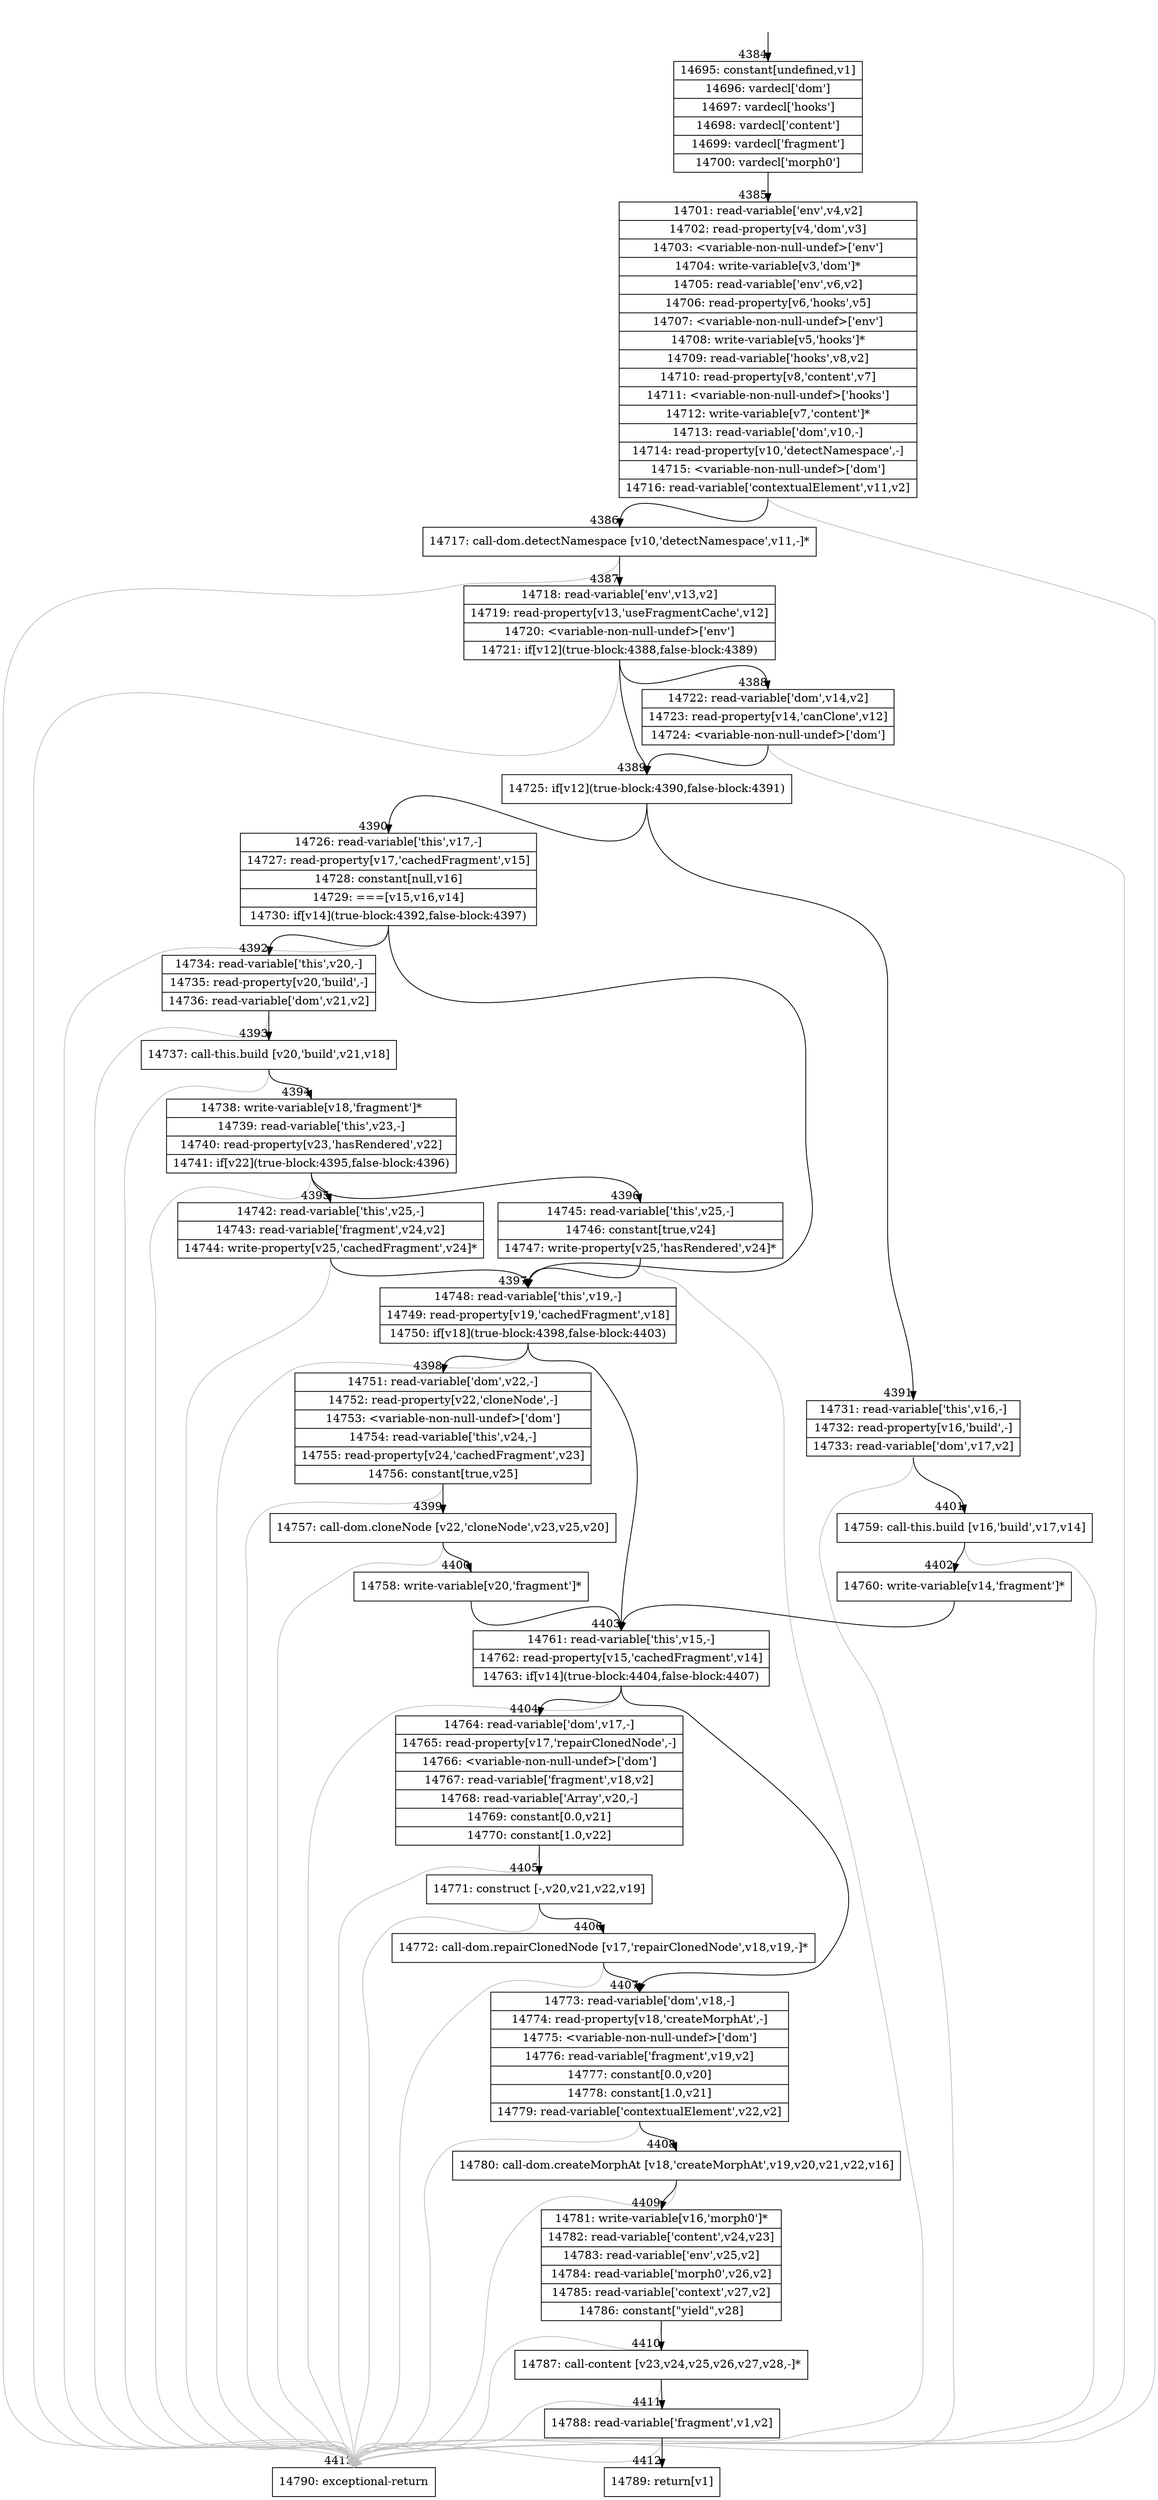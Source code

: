 digraph {
rankdir="TD"
BB_entry357[shape=none,label=""];
BB_entry357 -> BB4384 [tailport=s, headport=n, headlabel="    4384"]
BB4384 [shape=record label="{14695: constant[undefined,v1]|14696: vardecl['dom']|14697: vardecl['hooks']|14698: vardecl['content']|14699: vardecl['fragment']|14700: vardecl['morph0']}" ] 
BB4384 -> BB4385 [tailport=s, headport=n, headlabel="      4385"]
BB4385 [shape=record label="{14701: read-variable['env',v4,v2]|14702: read-property[v4,'dom',v3]|14703: \<variable-non-null-undef\>['env']|14704: write-variable[v3,'dom']*|14705: read-variable['env',v6,v2]|14706: read-property[v6,'hooks',v5]|14707: \<variable-non-null-undef\>['env']|14708: write-variable[v5,'hooks']*|14709: read-variable['hooks',v8,v2]|14710: read-property[v8,'content',v7]|14711: \<variable-non-null-undef\>['hooks']|14712: write-variable[v7,'content']*|14713: read-variable['dom',v10,-]|14714: read-property[v10,'detectNamespace',-]|14715: \<variable-non-null-undef\>['dom']|14716: read-variable['contextualElement',v11,v2]}" ] 
BB4385 -> BB4386 [tailport=s, headport=n, headlabel="      4386"]
BB4385 -> BB4413 [tailport=s, headport=n, color=gray, headlabel="      4413"]
BB4386 [shape=record label="{14717: call-dom.detectNamespace [v10,'detectNamespace',v11,-]*}" ] 
BB4386 -> BB4387 [tailport=s, headport=n, headlabel="      4387"]
BB4386 -> BB4413 [tailport=s, headport=n, color=gray]
BB4387 [shape=record label="{14718: read-variable['env',v13,v2]|14719: read-property[v13,'useFragmentCache',v12]|14720: \<variable-non-null-undef\>['env']|14721: if[v12](true-block:4388,false-block:4389)}" ] 
BB4387 -> BB4389 [tailport=s, headport=n, headlabel="      4389"]
BB4387 -> BB4388 [tailport=s, headport=n, headlabel="      4388"]
BB4387 -> BB4413 [tailport=s, headport=n, color=gray]
BB4388 [shape=record label="{14722: read-variable['dom',v14,v2]|14723: read-property[v14,'canClone',v12]|14724: \<variable-non-null-undef\>['dom']}" ] 
BB4388 -> BB4389 [tailport=s, headport=n]
BB4388 -> BB4413 [tailport=s, headport=n, color=gray]
BB4389 [shape=record label="{14725: if[v12](true-block:4390,false-block:4391)}" ] 
BB4389 -> BB4390 [tailport=s, headport=n, headlabel="      4390"]
BB4389 -> BB4391 [tailport=s, headport=n, headlabel="      4391"]
BB4390 [shape=record label="{14726: read-variable['this',v17,-]|14727: read-property[v17,'cachedFragment',v15]|14728: constant[null,v16]|14729: ===[v15,v16,v14]|14730: if[v14](true-block:4392,false-block:4397)}" ] 
BB4390 -> BB4392 [tailport=s, headport=n, headlabel="      4392"]
BB4390 -> BB4397 [tailport=s, headport=n, headlabel="      4397"]
BB4390 -> BB4413 [tailport=s, headport=n, color=gray]
BB4391 [shape=record label="{14731: read-variable['this',v16,-]|14732: read-property[v16,'build',-]|14733: read-variable['dom',v17,v2]}" ] 
BB4391 -> BB4401 [tailport=s, headport=n, headlabel="      4401"]
BB4391 -> BB4413 [tailport=s, headport=n, color=gray]
BB4392 [shape=record label="{14734: read-variable['this',v20,-]|14735: read-property[v20,'build',-]|14736: read-variable['dom',v21,v2]}" ] 
BB4392 -> BB4393 [tailport=s, headport=n, headlabel="      4393"]
BB4392 -> BB4413 [tailport=s, headport=n, color=gray]
BB4393 [shape=record label="{14737: call-this.build [v20,'build',v21,v18]}" ] 
BB4393 -> BB4394 [tailport=s, headport=n, headlabel="      4394"]
BB4393 -> BB4413 [tailport=s, headport=n, color=gray]
BB4394 [shape=record label="{14738: write-variable[v18,'fragment']*|14739: read-variable['this',v23,-]|14740: read-property[v23,'hasRendered',v22]|14741: if[v22](true-block:4395,false-block:4396)}" ] 
BB4394 -> BB4395 [tailport=s, headport=n, headlabel="      4395"]
BB4394 -> BB4396 [tailport=s, headport=n, headlabel="      4396"]
BB4394 -> BB4413 [tailport=s, headport=n, color=gray]
BB4395 [shape=record label="{14742: read-variable['this',v25,-]|14743: read-variable['fragment',v24,v2]|14744: write-property[v25,'cachedFragment',v24]*}" ] 
BB4395 -> BB4397 [tailport=s, headport=n]
BB4395 -> BB4413 [tailport=s, headport=n, color=gray]
BB4396 [shape=record label="{14745: read-variable['this',v25,-]|14746: constant[true,v24]|14747: write-property[v25,'hasRendered',v24]*}" ] 
BB4396 -> BB4397 [tailport=s, headport=n]
BB4396 -> BB4413 [tailport=s, headport=n, color=gray]
BB4397 [shape=record label="{14748: read-variable['this',v19,-]|14749: read-property[v19,'cachedFragment',v18]|14750: if[v18](true-block:4398,false-block:4403)}" ] 
BB4397 -> BB4398 [tailport=s, headport=n, headlabel="      4398"]
BB4397 -> BB4403 [tailport=s, headport=n, headlabel="      4403"]
BB4397 -> BB4413 [tailport=s, headport=n, color=gray]
BB4398 [shape=record label="{14751: read-variable['dom',v22,-]|14752: read-property[v22,'cloneNode',-]|14753: \<variable-non-null-undef\>['dom']|14754: read-variable['this',v24,-]|14755: read-property[v24,'cachedFragment',v23]|14756: constant[true,v25]}" ] 
BB4398 -> BB4399 [tailport=s, headport=n, headlabel="      4399"]
BB4398 -> BB4413 [tailport=s, headport=n, color=gray]
BB4399 [shape=record label="{14757: call-dom.cloneNode [v22,'cloneNode',v23,v25,v20]}" ] 
BB4399 -> BB4400 [tailport=s, headport=n, headlabel="      4400"]
BB4399 -> BB4413 [tailport=s, headport=n, color=gray]
BB4400 [shape=record label="{14758: write-variable[v20,'fragment']*}" ] 
BB4400 -> BB4403 [tailport=s, headport=n]
BB4401 [shape=record label="{14759: call-this.build [v16,'build',v17,v14]}" ] 
BB4401 -> BB4402 [tailport=s, headport=n, headlabel="      4402"]
BB4401 -> BB4413 [tailport=s, headport=n, color=gray]
BB4402 [shape=record label="{14760: write-variable[v14,'fragment']*}" ] 
BB4402 -> BB4403 [tailport=s, headport=n]
BB4403 [shape=record label="{14761: read-variable['this',v15,-]|14762: read-property[v15,'cachedFragment',v14]|14763: if[v14](true-block:4404,false-block:4407)}" ] 
BB4403 -> BB4404 [tailport=s, headport=n, headlabel="      4404"]
BB4403 -> BB4407 [tailport=s, headport=n, headlabel="      4407"]
BB4403 -> BB4413 [tailport=s, headport=n, color=gray]
BB4404 [shape=record label="{14764: read-variable['dom',v17,-]|14765: read-property[v17,'repairClonedNode',-]|14766: \<variable-non-null-undef\>['dom']|14767: read-variable['fragment',v18,v2]|14768: read-variable['Array',v20,-]|14769: constant[0.0,v21]|14770: constant[1.0,v22]}" ] 
BB4404 -> BB4405 [tailport=s, headport=n, headlabel="      4405"]
BB4404 -> BB4413 [tailport=s, headport=n, color=gray]
BB4405 [shape=record label="{14771: construct [-,v20,v21,v22,v19]}" ] 
BB4405 -> BB4406 [tailport=s, headport=n, headlabel="      4406"]
BB4405 -> BB4413 [tailport=s, headport=n, color=gray]
BB4406 [shape=record label="{14772: call-dom.repairClonedNode [v17,'repairClonedNode',v18,v19,-]*}" ] 
BB4406 -> BB4407 [tailport=s, headport=n]
BB4406 -> BB4413 [tailport=s, headport=n, color=gray]
BB4407 [shape=record label="{14773: read-variable['dom',v18,-]|14774: read-property[v18,'createMorphAt',-]|14775: \<variable-non-null-undef\>['dom']|14776: read-variable['fragment',v19,v2]|14777: constant[0.0,v20]|14778: constant[1.0,v21]|14779: read-variable['contextualElement',v22,v2]}" ] 
BB4407 -> BB4408 [tailport=s, headport=n, headlabel="      4408"]
BB4407 -> BB4413 [tailport=s, headport=n, color=gray]
BB4408 [shape=record label="{14780: call-dom.createMorphAt [v18,'createMorphAt',v19,v20,v21,v22,v16]}" ] 
BB4408 -> BB4409 [tailport=s, headport=n, headlabel="      4409"]
BB4408 -> BB4413 [tailport=s, headport=n, color=gray]
BB4409 [shape=record label="{14781: write-variable[v16,'morph0']*|14782: read-variable['content',v24,v23]|14783: read-variable['env',v25,v2]|14784: read-variable['morph0',v26,v2]|14785: read-variable['context',v27,v2]|14786: constant[\"yield\",v28]}" ] 
BB4409 -> BB4410 [tailport=s, headport=n, headlabel="      4410"]
BB4409 -> BB4413 [tailport=s, headport=n, color=gray]
BB4410 [shape=record label="{14787: call-content [v23,v24,v25,v26,v27,v28,-]*}" ] 
BB4410 -> BB4411 [tailport=s, headport=n, headlabel="      4411"]
BB4410 -> BB4413 [tailport=s, headport=n, color=gray]
BB4411 [shape=record label="{14788: read-variable['fragment',v1,v2]}" ] 
BB4411 -> BB4412 [tailport=s, headport=n, headlabel="      4412"]
BB4411 -> BB4413 [tailport=s, headport=n, color=gray]
BB4412 [shape=record label="{14789: return[v1]}" ] 
BB4413 [shape=record label="{14790: exceptional-return}" ] 
//#$~ 8371
}
